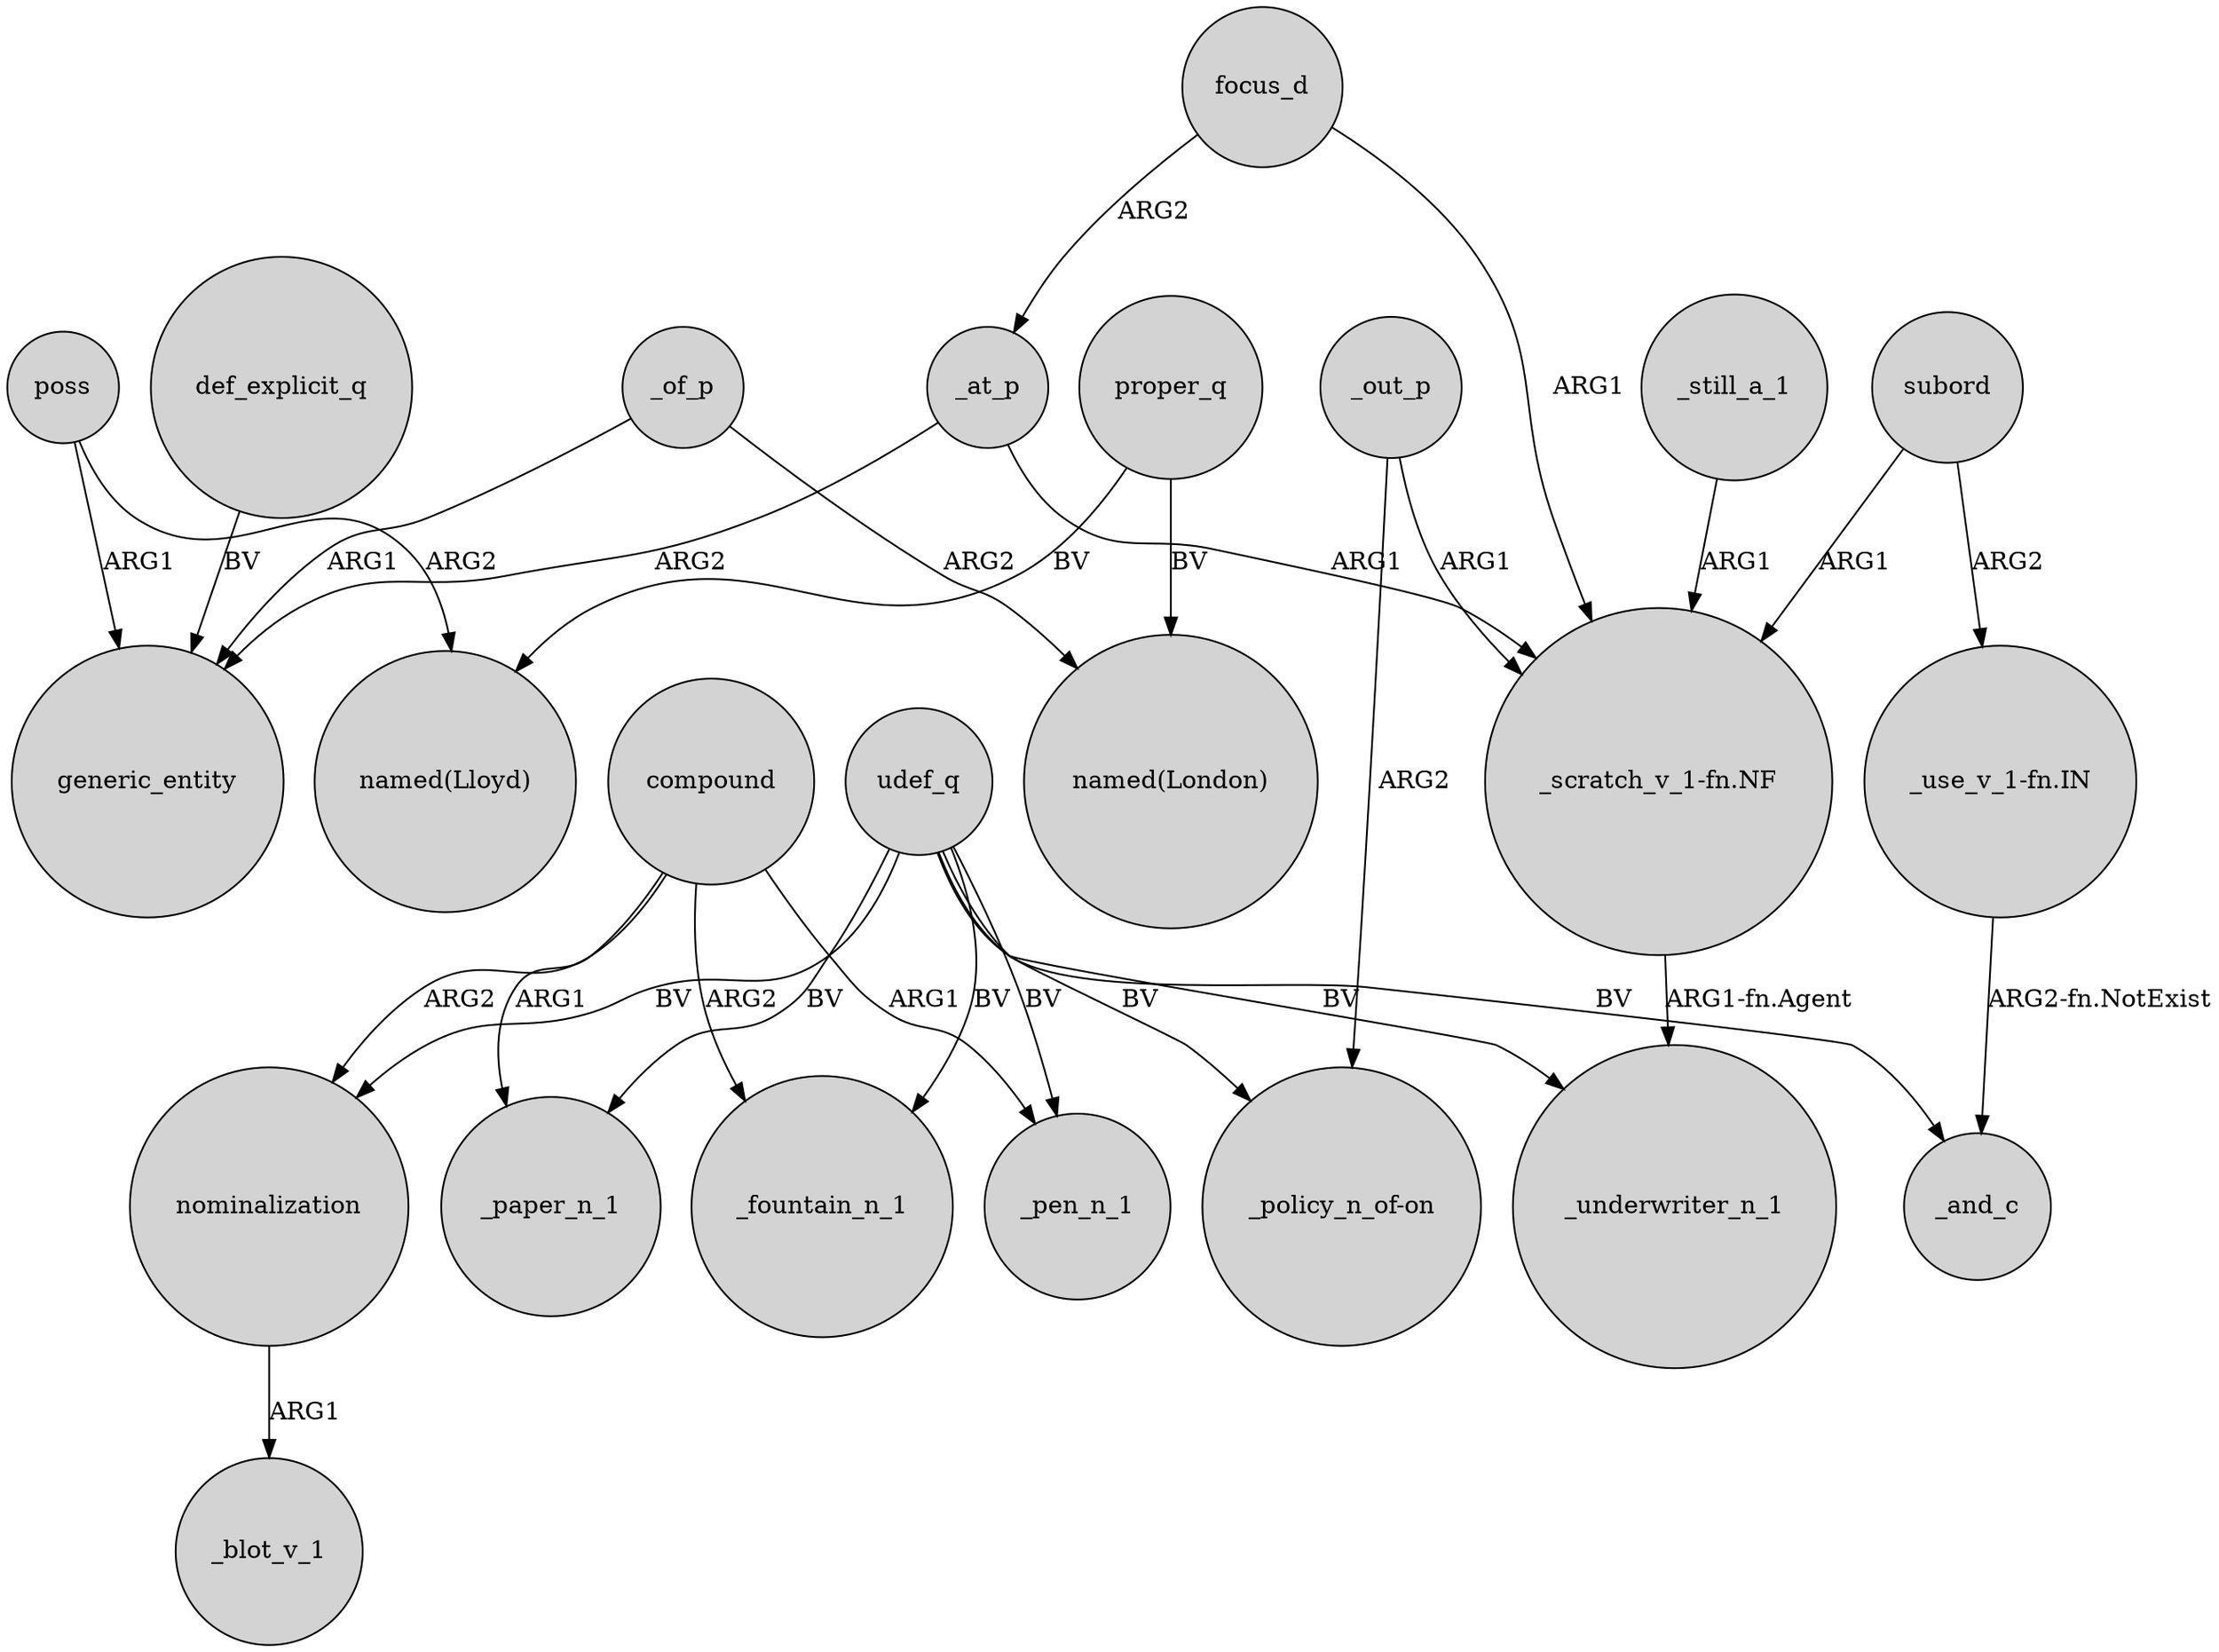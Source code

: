 digraph {
	node [shape=circle style=filled]
	poss -> generic_entity [label=ARG1]
	_at_p -> generic_entity [label=ARG2]
	compound -> _paper_n_1 [label=ARG1]
	def_explicit_q -> generic_entity [label=BV]
	subord -> "_scratch_v_1-fn.NF" [label=ARG1]
	compound -> nominalization [label=ARG2]
	_still_a_1 -> "_scratch_v_1-fn.NF" [label=ARG1]
	focus_d -> _at_p [label=ARG2]
	nominalization -> _blot_v_1 [label=ARG1]
	udef_q -> "_policy_n_of-on" [label=BV]
	subord -> "_use_v_1-fn.IN" [label=ARG2]
	_out_p -> "_policy_n_of-on" [label=ARG2]
	focus_d -> "_scratch_v_1-fn.NF" [label=ARG1]
	compound -> _pen_n_1 [label=ARG1]
	"_use_v_1-fn.IN" -> _and_c [label="ARG2-fn.NotExist"]
	proper_q -> "named(Lloyd)" [label=BV]
	udef_q -> _pen_n_1 [label=BV]
	poss -> "named(Lloyd)" [label=ARG2]
	udef_q -> _fountain_n_1 [label=BV]
	udef_q -> _underwriter_n_1 [label=BV]
	_of_p -> "named(London)" [label=ARG2]
	udef_q -> nominalization [label=BV]
	proper_q -> "named(London)" [label=BV]
	compound -> _fountain_n_1 [label=ARG2]
	udef_q -> _paper_n_1 [label=BV]
	_at_p -> "_scratch_v_1-fn.NF" [label=ARG1]
	"_scratch_v_1-fn.NF" -> _underwriter_n_1 [label="ARG1-fn.Agent"]
	udef_q -> _and_c [label=BV]
	_out_p -> "_scratch_v_1-fn.NF" [label=ARG1]
	_of_p -> generic_entity [label=ARG1]
}
